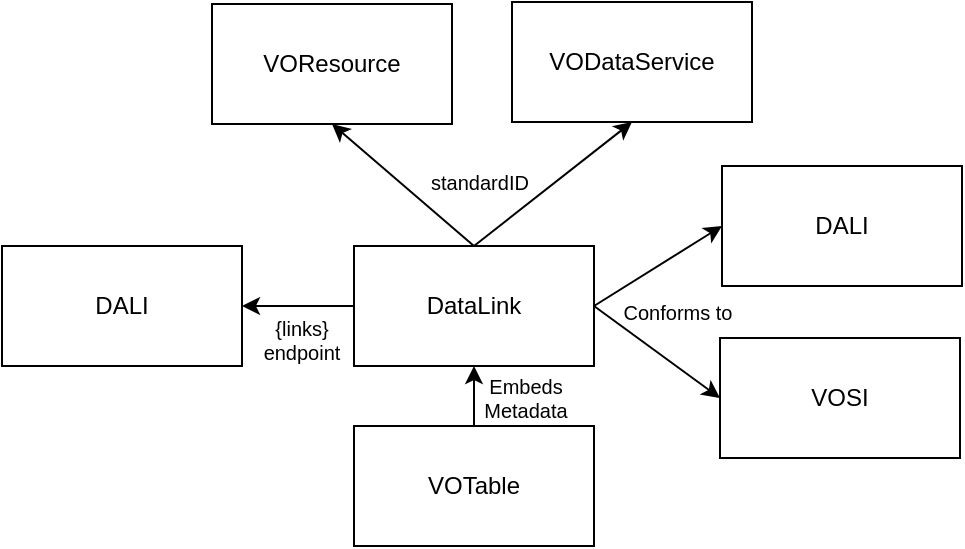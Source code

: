 <mxfile version="24.4.10" type="github">
  <diagram name="Page-1" id="aU7HY3FBVTKY0LrSViRK">
    <mxGraphModel dx="1050" dy="569" grid="1" gridSize="10" guides="1" tooltips="1" connect="1" arrows="1" fold="1" page="1" pageScale="1" pageWidth="850" pageHeight="1100" math="0" shadow="0">
      <root>
        <mxCell id="0" />
        <mxCell id="1" parent="0" />
        <mxCell id="lPaHdlMur_phV14N3b27-1" value="VOTable" style="rounded=0;whiteSpace=wrap;html=1;" parent="1" vertex="1">
          <mxGeometry x="360" y="270" width="120" height="60" as="geometry" />
        </mxCell>
        <mxCell id="lPaHdlMur_phV14N3b27-2" value="DataLink" style="rounded=0;whiteSpace=wrap;html=1;" parent="1" vertex="1">
          <mxGeometry x="360" y="180" width="120" height="60" as="geometry" />
        </mxCell>
        <mxCell id="lPaHdlMur_phV14N3b27-6" value="" style="endArrow=classic;html=1;rounded=0;entryX=0.5;entryY=1;entryDx=0;entryDy=0;exitX=0.5;exitY=0;exitDx=0;exitDy=0;" parent="1" source="lPaHdlMur_phV14N3b27-1" target="lPaHdlMur_phV14N3b27-2" edge="1">
          <mxGeometry width="50" height="50" relative="1" as="geometry">
            <mxPoint x="400" y="320" as="sourcePoint" />
            <mxPoint x="450" y="270" as="targetPoint" />
          </mxGeometry>
        </mxCell>
        <mxCell id="lPaHdlMur_phV14N3b27-7" value="Embeds Metadata" style="text;strokeColor=none;align=center;fillColor=none;html=1;verticalAlign=middle;whiteSpace=wrap;rounded=0;fontSize=10;" parent="1" vertex="1">
          <mxGeometry x="416" y="241" width="60" height="30" as="geometry" />
        </mxCell>
        <mxCell id="JMlZJUdqRa4qHsG90Lkp-2" value="VOSI" style="rounded=0;whiteSpace=wrap;html=1;" vertex="1" parent="1">
          <mxGeometry x="543" y="226" width="120" height="60" as="geometry" />
        </mxCell>
        <mxCell id="JMlZJUdqRa4qHsG90Lkp-3" value="DALI" style="rounded=0;whiteSpace=wrap;html=1;" vertex="1" parent="1">
          <mxGeometry x="544" y="140" width="120" height="60" as="geometry" />
        </mxCell>
        <mxCell id="JMlZJUdqRa4qHsG90Lkp-4" value="" style="endArrow=classic;html=1;rounded=0;exitX=1;exitY=0.5;exitDx=0;exitDy=0;entryX=0;entryY=0.5;entryDx=0;entryDy=0;" edge="1" parent="1" source="lPaHdlMur_phV14N3b27-2" target="JMlZJUdqRa4qHsG90Lkp-3">
          <mxGeometry width="50" height="50" relative="1" as="geometry">
            <mxPoint x="470" y="120" as="sourcePoint" />
            <mxPoint x="520" y="70" as="targetPoint" />
          </mxGeometry>
        </mxCell>
        <mxCell id="JMlZJUdqRa4qHsG90Lkp-5" value="" style="endArrow=classic;html=1;rounded=0;entryX=0;entryY=0.5;entryDx=0;entryDy=0;" edge="1" parent="1" target="JMlZJUdqRa4qHsG90Lkp-2">
          <mxGeometry width="50" height="50" relative="1" as="geometry">
            <mxPoint x="480" y="210" as="sourcePoint" />
            <mxPoint x="540" y="180" as="targetPoint" />
          </mxGeometry>
        </mxCell>
        <mxCell id="JMlZJUdqRa4qHsG90Lkp-8" value="Conforms to" style="text;strokeColor=none;align=center;fillColor=none;html=1;verticalAlign=middle;whiteSpace=wrap;rounded=0;fontSize=10;" vertex="1" parent="1">
          <mxGeometry x="492" y="198" width="60" height="30" as="geometry" />
        </mxCell>
        <mxCell id="JMlZJUdqRa4qHsG90Lkp-9" value="VOResource" style="rounded=0;whiteSpace=wrap;html=1;" vertex="1" parent="1">
          <mxGeometry x="289" y="59" width="120" height="60" as="geometry" />
        </mxCell>
        <mxCell id="JMlZJUdqRa4qHsG90Lkp-10" value="" style="endArrow=classic;html=1;rounded=0;entryX=0.5;entryY=1;entryDx=0;entryDy=0;exitX=0.5;exitY=0;exitDx=0;exitDy=0;" edge="1" parent="1" source="lPaHdlMur_phV14N3b27-2" target="JMlZJUdqRa4qHsG90Lkp-9">
          <mxGeometry width="50" height="50" relative="1" as="geometry">
            <mxPoint x="430" y="195" as="sourcePoint" />
            <mxPoint x="430" y="165" as="targetPoint" />
          </mxGeometry>
        </mxCell>
        <mxCell id="JMlZJUdqRa4qHsG90Lkp-11" value="standardID" style="text;strokeColor=none;align=center;fillColor=none;html=1;verticalAlign=middle;whiteSpace=wrap;rounded=0;fontSize=10;" vertex="1" parent="1">
          <mxGeometry x="393" y="133" width="60" height="30" as="geometry" />
        </mxCell>
        <mxCell id="JMlZJUdqRa4qHsG90Lkp-12" value="VODataService" style="rounded=0;whiteSpace=wrap;html=1;" vertex="1" parent="1">
          <mxGeometry x="439" y="58" width="120" height="60" as="geometry" />
        </mxCell>
        <mxCell id="JMlZJUdqRa4qHsG90Lkp-13" value="" style="endArrow=classic;html=1;rounded=0;exitX=0.5;exitY=0;exitDx=0;exitDy=0;entryX=0.5;entryY=1;entryDx=0;entryDy=0;" edge="1" parent="1" source="lPaHdlMur_phV14N3b27-2" target="JMlZJUdqRa4qHsG90Lkp-12">
          <mxGeometry width="50" height="50" relative="1" as="geometry">
            <mxPoint x="430" y="190" as="sourcePoint" />
            <mxPoint x="520" y="130" as="targetPoint" />
          </mxGeometry>
        </mxCell>
        <mxCell id="JMlZJUdqRa4qHsG90Lkp-14" value="DALI" style="rounded=0;whiteSpace=wrap;html=1;" vertex="1" parent="1">
          <mxGeometry x="184" y="180" width="120" height="60" as="geometry" />
        </mxCell>
        <mxCell id="JMlZJUdqRa4qHsG90Lkp-15" value="" style="endArrow=classic;html=1;rounded=0;exitX=0;exitY=0.5;exitDx=0;exitDy=0;entryX=1;entryY=0.5;entryDx=0;entryDy=0;" edge="1" parent="1" source="lPaHdlMur_phV14N3b27-2" target="JMlZJUdqRa4qHsG90Lkp-14">
          <mxGeometry width="50" height="50" relative="1" as="geometry">
            <mxPoint x="352" y="220" as="sourcePoint" />
            <mxPoint x="416" y="180" as="targetPoint" />
          </mxGeometry>
        </mxCell>
        <mxCell id="JMlZJUdqRa4qHsG90Lkp-16" value="{links}&lt;div&gt;endpoint&lt;/div&gt;" style="text;strokeColor=none;align=center;fillColor=none;html=1;verticalAlign=middle;whiteSpace=wrap;rounded=0;fontSize=10;" vertex="1" parent="1">
          <mxGeometry x="304" y="212" width="60" height="30" as="geometry" />
        </mxCell>
      </root>
    </mxGraphModel>
  </diagram>
</mxfile>
